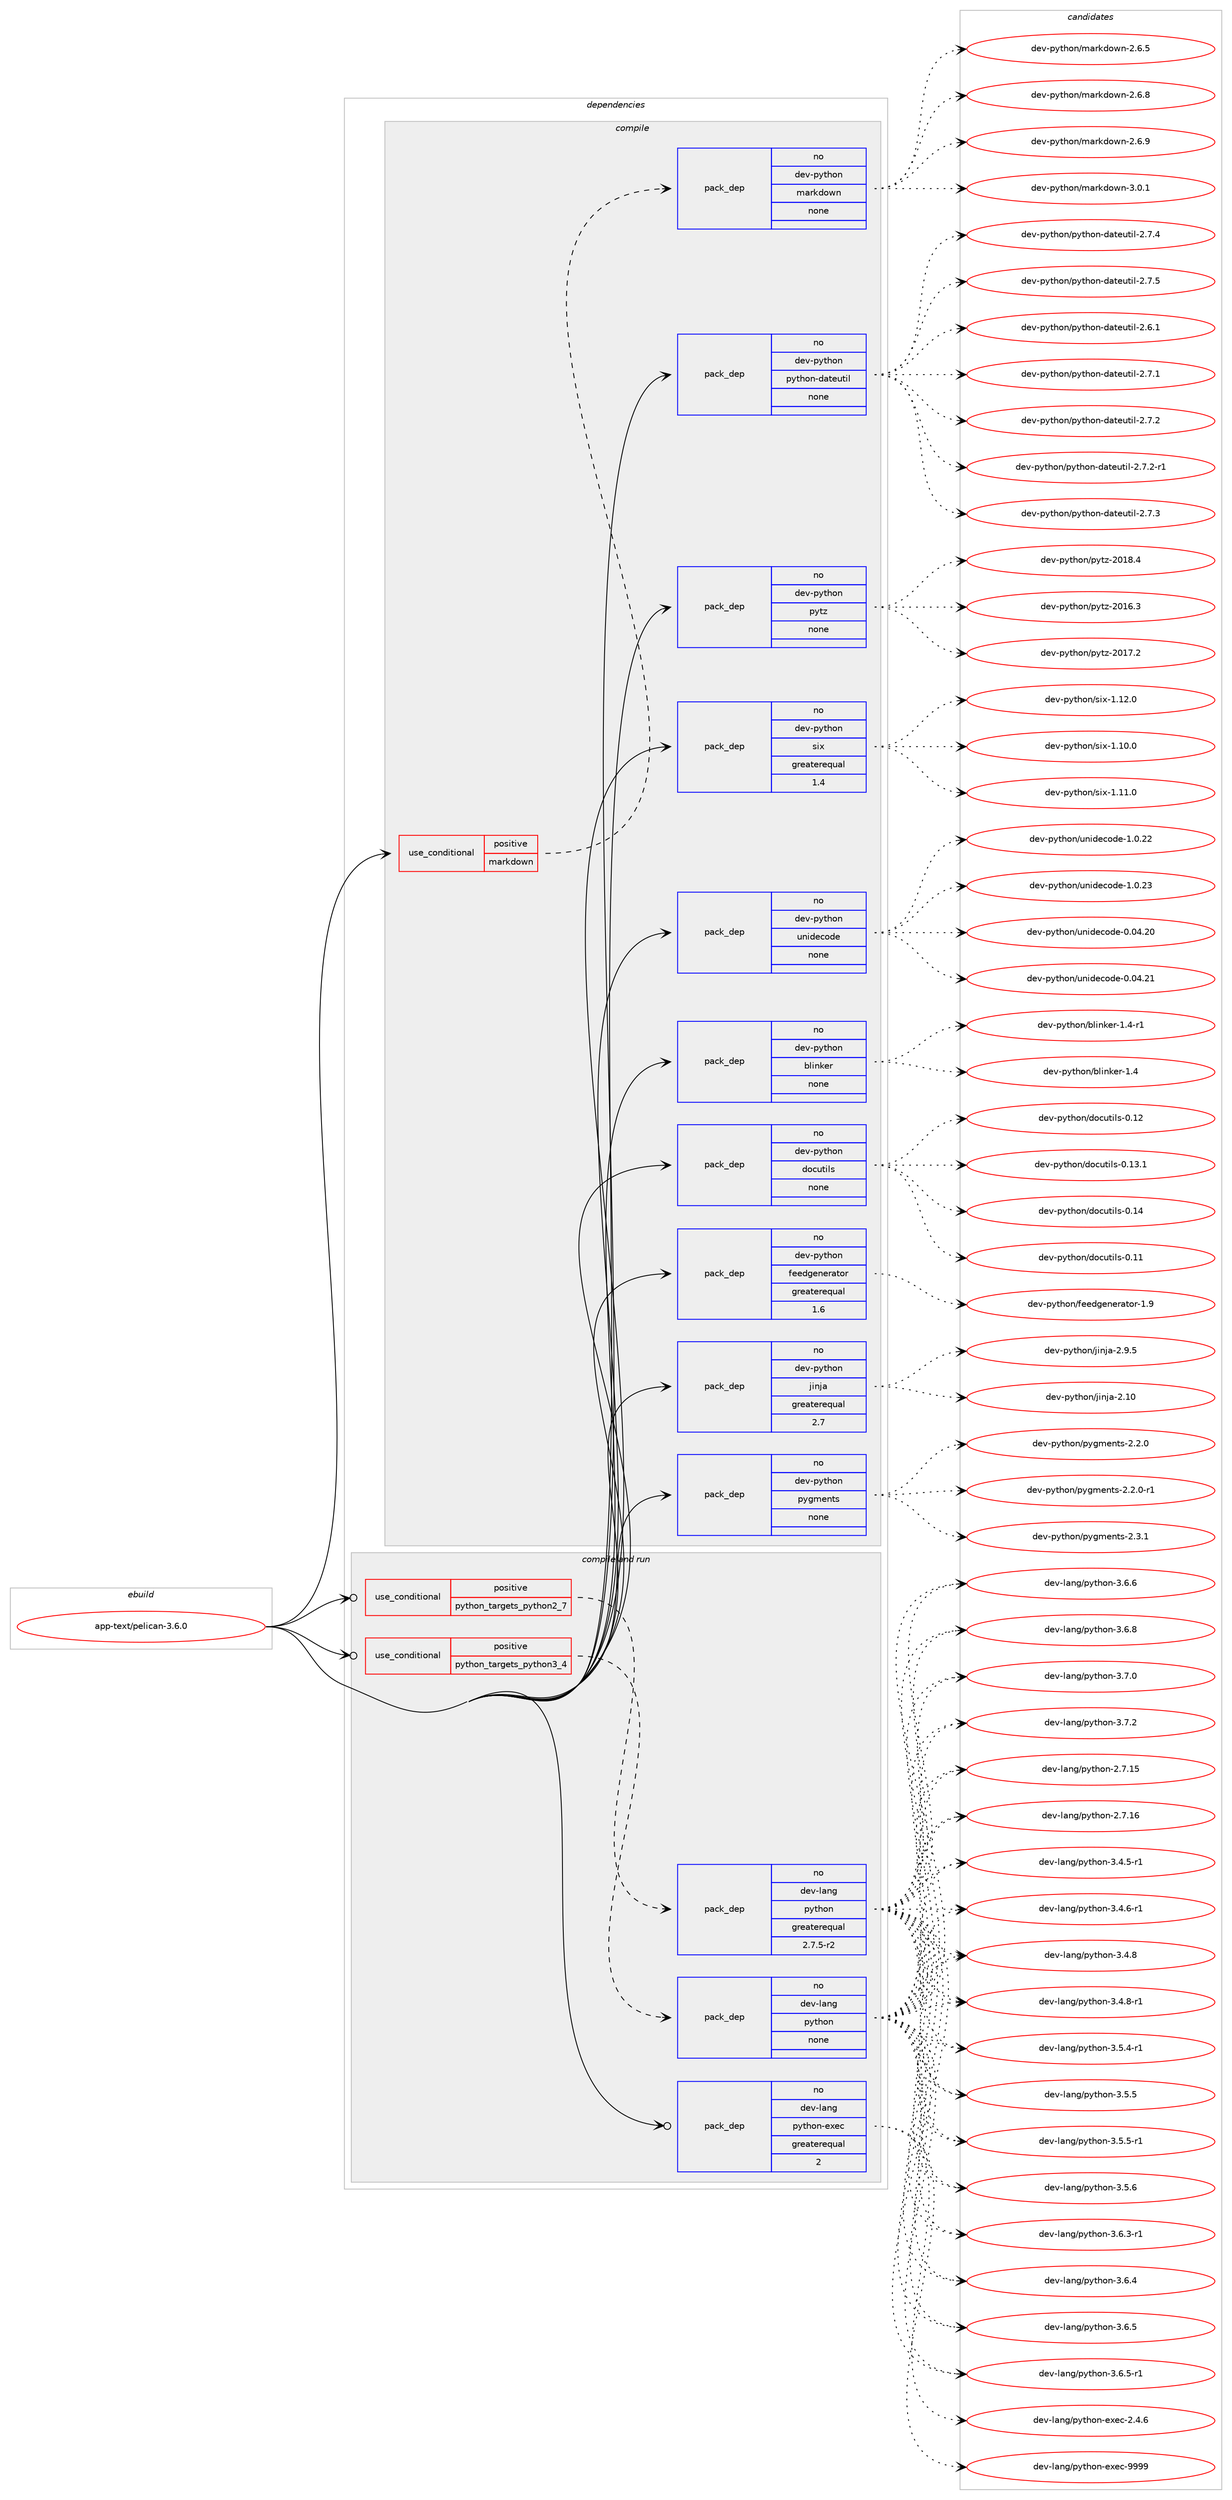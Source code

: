 digraph prolog {

# *************
# Graph options
# *************

newrank=true;
concentrate=true;
compound=true;
graph [rankdir=LR,fontname=Helvetica,fontsize=10,ranksep=1.5];#, ranksep=2.5, nodesep=0.2];
edge  [arrowhead=vee];
node  [fontname=Helvetica,fontsize=10];

# **********
# The ebuild
# **********

subgraph cluster_leftcol {
color=gray;
rank=same;
label=<<i>ebuild</i>>;
id [label="app-text/pelican-3.6.0", color=red, width=4, href="../app-text/pelican-3.6.0.svg"];
}

# ****************
# The dependencies
# ****************

subgraph cluster_midcol {
color=gray;
label=<<i>dependencies</i>>;
subgraph cluster_compile {
fillcolor="#eeeeee";
style=filled;
label=<<i>compile</i>>;
subgraph cond355865 {
dependency1311553 [label=<<TABLE BORDER="0" CELLBORDER="1" CELLSPACING="0" CELLPADDING="4"><TR><TD ROWSPAN="3" CELLPADDING="10">use_conditional</TD></TR><TR><TD>positive</TD></TR><TR><TD>markdown</TD></TR></TABLE>>, shape=none, color=red];
subgraph pack935145 {
dependency1311554 [label=<<TABLE BORDER="0" CELLBORDER="1" CELLSPACING="0" CELLPADDING="4" WIDTH="220"><TR><TD ROWSPAN="6" CELLPADDING="30">pack_dep</TD></TR><TR><TD WIDTH="110">no</TD></TR><TR><TD>dev-python</TD></TR><TR><TD>markdown</TD></TR><TR><TD>none</TD></TR><TR><TD></TD></TR></TABLE>>, shape=none, color=blue];
}
dependency1311553:e -> dependency1311554:w [weight=20,style="dashed",arrowhead="vee"];
}
id:e -> dependency1311553:w [weight=20,style="solid",arrowhead="vee"];
subgraph pack935146 {
dependency1311555 [label=<<TABLE BORDER="0" CELLBORDER="1" CELLSPACING="0" CELLPADDING="4" WIDTH="220"><TR><TD ROWSPAN="6" CELLPADDING="30">pack_dep</TD></TR><TR><TD WIDTH="110">no</TD></TR><TR><TD>dev-python</TD></TR><TR><TD>blinker</TD></TR><TR><TD>none</TD></TR><TR><TD></TD></TR></TABLE>>, shape=none, color=blue];
}
id:e -> dependency1311555:w [weight=20,style="solid",arrowhead="vee"];
subgraph pack935147 {
dependency1311556 [label=<<TABLE BORDER="0" CELLBORDER="1" CELLSPACING="0" CELLPADDING="4" WIDTH="220"><TR><TD ROWSPAN="6" CELLPADDING="30">pack_dep</TD></TR><TR><TD WIDTH="110">no</TD></TR><TR><TD>dev-python</TD></TR><TR><TD>docutils</TD></TR><TR><TD>none</TD></TR><TR><TD></TD></TR></TABLE>>, shape=none, color=blue];
}
id:e -> dependency1311556:w [weight=20,style="solid",arrowhead="vee"];
subgraph pack935148 {
dependency1311557 [label=<<TABLE BORDER="0" CELLBORDER="1" CELLSPACING="0" CELLPADDING="4" WIDTH="220"><TR><TD ROWSPAN="6" CELLPADDING="30">pack_dep</TD></TR><TR><TD WIDTH="110">no</TD></TR><TR><TD>dev-python</TD></TR><TR><TD>feedgenerator</TD></TR><TR><TD>greaterequal</TD></TR><TR><TD>1.6</TD></TR></TABLE>>, shape=none, color=blue];
}
id:e -> dependency1311557:w [weight=20,style="solid",arrowhead="vee"];
subgraph pack935149 {
dependency1311558 [label=<<TABLE BORDER="0" CELLBORDER="1" CELLSPACING="0" CELLPADDING="4" WIDTH="220"><TR><TD ROWSPAN="6" CELLPADDING="30">pack_dep</TD></TR><TR><TD WIDTH="110">no</TD></TR><TR><TD>dev-python</TD></TR><TR><TD>jinja</TD></TR><TR><TD>greaterequal</TD></TR><TR><TD>2.7</TD></TR></TABLE>>, shape=none, color=blue];
}
id:e -> dependency1311558:w [weight=20,style="solid",arrowhead="vee"];
subgraph pack935150 {
dependency1311559 [label=<<TABLE BORDER="0" CELLBORDER="1" CELLSPACING="0" CELLPADDING="4" WIDTH="220"><TR><TD ROWSPAN="6" CELLPADDING="30">pack_dep</TD></TR><TR><TD WIDTH="110">no</TD></TR><TR><TD>dev-python</TD></TR><TR><TD>pygments</TD></TR><TR><TD>none</TD></TR><TR><TD></TD></TR></TABLE>>, shape=none, color=blue];
}
id:e -> dependency1311559:w [weight=20,style="solid",arrowhead="vee"];
subgraph pack935151 {
dependency1311560 [label=<<TABLE BORDER="0" CELLBORDER="1" CELLSPACING="0" CELLPADDING="4" WIDTH="220"><TR><TD ROWSPAN="6" CELLPADDING="30">pack_dep</TD></TR><TR><TD WIDTH="110">no</TD></TR><TR><TD>dev-python</TD></TR><TR><TD>python-dateutil</TD></TR><TR><TD>none</TD></TR><TR><TD></TD></TR></TABLE>>, shape=none, color=blue];
}
id:e -> dependency1311560:w [weight=20,style="solid",arrowhead="vee"];
subgraph pack935152 {
dependency1311561 [label=<<TABLE BORDER="0" CELLBORDER="1" CELLSPACING="0" CELLPADDING="4" WIDTH="220"><TR><TD ROWSPAN="6" CELLPADDING="30">pack_dep</TD></TR><TR><TD WIDTH="110">no</TD></TR><TR><TD>dev-python</TD></TR><TR><TD>pytz</TD></TR><TR><TD>none</TD></TR><TR><TD></TD></TR></TABLE>>, shape=none, color=blue];
}
id:e -> dependency1311561:w [weight=20,style="solid",arrowhead="vee"];
subgraph pack935153 {
dependency1311562 [label=<<TABLE BORDER="0" CELLBORDER="1" CELLSPACING="0" CELLPADDING="4" WIDTH="220"><TR><TD ROWSPAN="6" CELLPADDING="30">pack_dep</TD></TR><TR><TD WIDTH="110">no</TD></TR><TR><TD>dev-python</TD></TR><TR><TD>six</TD></TR><TR><TD>greaterequal</TD></TR><TR><TD>1.4</TD></TR></TABLE>>, shape=none, color=blue];
}
id:e -> dependency1311562:w [weight=20,style="solid",arrowhead="vee"];
subgraph pack935154 {
dependency1311563 [label=<<TABLE BORDER="0" CELLBORDER="1" CELLSPACING="0" CELLPADDING="4" WIDTH="220"><TR><TD ROWSPAN="6" CELLPADDING="30">pack_dep</TD></TR><TR><TD WIDTH="110">no</TD></TR><TR><TD>dev-python</TD></TR><TR><TD>unidecode</TD></TR><TR><TD>none</TD></TR><TR><TD></TD></TR></TABLE>>, shape=none, color=blue];
}
id:e -> dependency1311563:w [weight=20,style="solid",arrowhead="vee"];
}
subgraph cluster_compileandrun {
fillcolor="#eeeeee";
style=filled;
label=<<i>compile and run</i>>;
subgraph cond355866 {
dependency1311564 [label=<<TABLE BORDER="0" CELLBORDER="1" CELLSPACING="0" CELLPADDING="4"><TR><TD ROWSPAN="3" CELLPADDING="10">use_conditional</TD></TR><TR><TD>positive</TD></TR><TR><TD>python_targets_python2_7</TD></TR></TABLE>>, shape=none, color=red];
subgraph pack935155 {
dependency1311565 [label=<<TABLE BORDER="0" CELLBORDER="1" CELLSPACING="0" CELLPADDING="4" WIDTH="220"><TR><TD ROWSPAN="6" CELLPADDING="30">pack_dep</TD></TR><TR><TD WIDTH="110">no</TD></TR><TR><TD>dev-lang</TD></TR><TR><TD>python</TD></TR><TR><TD>greaterequal</TD></TR><TR><TD>2.7.5-r2</TD></TR></TABLE>>, shape=none, color=blue];
}
dependency1311564:e -> dependency1311565:w [weight=20,style="dashed",arrowhead="vee"];
}
id:e -> dependency1311564:w [weight=20,style="solid",arrowhead="odotvee"];
subgraph cond355867 {
dependency1311566 [label=<<TABLE BORDER="0" CELLBORDER="1" CELLSPACING="0" CELLPADDING="4"><TR><TD ROWSPAN="3" CELLPADDING="10">use_conditional</TD></TR><TR><TD>positive</TD></TR><TR><TD>python_targets_python3_4</TD></TR></TABLE>>, shape=none, color=red];
subgraph pack935156 {
dependency1311567 [label=<<TABLE BORDER="0" CELLBORDER="1" CELLSPACING="0" CELLPADDING="4" WIDTH="220"><TR><TD ROWSPAN="6" CELLPADDING="30">pack_dep</TD></TR><TR><TD WIDTH="110">no</TD></TR><TR><TD>dev-lang</TD></TR><TR><TD>python</TD></TR><TR><TD>none</TD></TR><TR><TD></TD></TR></TABLE>>, shape=none, color=blue];
}
dependency1311566:e -> dependency1311567:w [weight=20,style="dashed",arrowhead="vee"];
}
id:e -> dependency1311566:w [weight=20,style="solid",arrowhead="odotvee"];
subgraph pack935157 {
dependency1311568 [label=<<TABLE BORDER="0" CELLBORDER="1" CELLSPACING="0" CELLPADDING="4" WIDTH="220"><TR><TD ROWSPAN="6" CELLPADDING="30">pack_dep</TD></TR><TR><TD WIDTH="110">no</TD></TR><TR><TD>dev-lang</TD></TR><TR><TD>python-exec</TD></TR><TR><TD>greaterequal</TD></TR><TR><TD>2</TD></TR></TABLE>>, shape=none, color=blue];
}
id:e -> dependency1311568:w [weight=20,style="solid",arrowhead="odotvee"];
}
subgraph cluster_run {
fillcolor="#eeeeee";
style=filled;
label=<<i>run</i>>;
}
}

# **************
# The candidates
# **************

subgraph cluster_choices {
rank=same;
color=gray;
label=<<i>candidates</i>>;

subgraph choice935145 {
color=black;
nodesep=1;
choice100101118451121211161041111104710997114107100111119110455046544653 [label="dev-python/markdown-2.6.5", color=red, width=4,href="../dev-python/markdown-2.6.5.svg"];
choice100101118451121211161041111104710997114107100111119110455046544656 [label="dev-python/markdown-2.6.8", color=red, width=4,href="../dev-python/markdown-2.6.8.svg"];
choice100101118451121211161041111104710997114107100111119110455046544657 [label="dev-python/markdown-2.6.9", color=red, width=4,href="../dev-python/markdown-2.6.9.svg"];
choice100101118451121211161041111104710997114107100111119110455146484649 [label="dev-python/markdown-3.0.1", color=red, width=4,href="../dev-python/markdown-3.0.1.svg"];
dependency1311554:e -> choice100101118451121211161041111104710997114107100111119110455046544653:w [style=dotted,weight="100"];
dependency1311554:e -> choice100101118451121211161041111104710997114107100111119110455046544656:w [style=dotted,weight="100"];
dependency1311554:e -> choice100101118451121211161041111104710997114107100111119110455046544657:w [style=dotted,weight="100"];
dependency1311554:e -> choice100101118451121211161041111104710997114107100111119110455146484649:w [style=dotted,weight="100"];
}
subgraph choice935146 {
color=black;
nodesep=1;
choice10010111845112121116104111110479810810511010710111445494652 [label="dev-python/blinker-1.4", color=red, width=4,href="../dev-python/blinker-1.4.svg"];
choice100101118451121211161041111104798108105110107101114454946524511449 [label="dev-python/blinker-1.4-r1", color=red, width=4,href="../dev-python/blinker-1.4-r1.svg"];
dependency1311555:e -> choice10010111845112121116104111110479810810511010710111445494652:w [style=dotted,weight="100"];
dependency1311555:e -> choice100101118451121211161041111104798108105110107101114454946524511449:w [style=dotted,weight="100"];
}
subgraph choice935147 {
color=black;
nodesep=1;
choice1001011184511212111610411111047100111991171161051081154548464949 [label="dev-python/docutils-0.11", color=red, width=4,href="../dev-python/docutils-0.11.svg"];
choice1001011184511212111610411111047100111991171161051081154548464950 [label="dev-python/docutils-0.12", color=red, width=4,href="../dev-python/docutils-0.12.svg"];
choice10010111845112121116104111110471001119911711610510811545484649514649 [label="dev-python/docutils-0.13.1", color=red, width=4,href="../dev-python/docutils-0.13.1.svg"];
choice1001011184511212111610411111047100111991171161051081154548464952 [label="dev-python/docutils-0.14", color=red, width=4,href="../dev-python/docutils-0.14.svg"];
dependency1311556:e -> choice1001011184511212111610411111047100111991171161051081154548464949:w [style=dotted,weight="100"];
dependency1311556:e -> choice1001011184511212111610411111047100111991171161051081154548464950:w [style=dotted,weight="100"];
dependency1311556:e -> choice10010111845112121116104111110471001119911711610510811545484649514649:w [style=dotted,weight="100"];
dependency1311556:e -> choice1001011184511212111610411111047100111991171161051081154548464952:w [style=dotted,weight="100"];
}
subgraph choice935148 {
color=black;
nodesep=1;
choice10010111845112121116104111110471021011011001031011101011149711611111445494657 [label="dev-python/feedgenerator-1.9", color=red, width=4,href="../dev-python/feedgenerator-1.9.svg"];
dependency1311557:e -> choice10010111845112121116104111110471021011011001031011101011149711611111445494657:w [style=dotted,weight="100"];
}
subgraph choice935149 {
color=black;
nodesep=1;
choice1001011184511212111610411111047106105110106974550464948 [label="dev-python/jinja-2.10", color=red, width=4,href="../dev-python/jinja-2.10.svg"];
choice100101118451121211161041111104710610511010697455046574653 [label="dev-python/jinja-2.9.5", color=red, width=4,href="../dev-python/jinja-2.9.5.svg"];
dependency1311558:e -> choice1001011184511212111610411111047106105110106974550464948:w [style=dotted,weight="100"];
dependency1311558:e -> choice100101118451121211161041111104710610511010697455046574653:w [style=dotted,weight="100"];
}
subgraph choice935150 {
color=black;
nodesep=1;
choice1001011184511212111610411111047112121103109101110116115455046504648 [label="dev-python/pygments-2.2.0", color=red, width=4,href="../dev-python/pygments-2.2.0.svg"];
choice10010111845112121116104111110471121211031091011101161154550465046484511449 [label="dev-python/pygments-2.2.0-r1", color=red, width=4,href="../dev-python/pygments-2.2.0-r1.svg"];
choice1001011184511212111610411111047112121103109101110116115455046514649 [label="dev-python/pygments-2.3.1", color=red, width=4,href="../dev-python/pygments-2.3.1.svg"];
dependency1311559:e -> choice1001011184511212111610411111047112121103109101110116115455046504648:w [style=dotted,weight="100"];
dependency1311559:e -> choice10010111845112121116104111110471121211031091011101161154550465046484511449:w [style=dotted,weight="100"];
dependency1311559:e -> choice1001011184511212111610411111047112121103109101110116115455046514649:w [style=dotted,weight="100"];
}
subgraph choice935151 {
color=black;
nodesep=1;
choice10010111845112121116104111110471121211161041111104510097116101117116105108455046544649 [label="dev-python/python-dateutil-2.6.1", color=red, width=4,href="../dev-python/python-dateutil-2.6.1.svg"];
choice10010111845112121116104111110471121211161041111104510097116101117116105108455046554649 [label="dev-python/python-dateutil-2.7.1", color=red, width=4,href="../dev-python/python-dateutil-2.7.1.svg"];
choice10010111845112121116104111110471121211161041111104510097116101117116105108455046554650 [label="dev-python/python-dateutil-2.7.2", color=red, width=4,href="../dev-python/python-dateutil-2.7.2.svg"];
choice100101118451121211161041111104711212111610411111045100971161011171161051084550465546504511449 [label="dev-python/python-dateutil-2.7.2-r1", color=red, width=4,href="../dev-python/python-dateutil-2.7.2-r1.svg"];
choice10010111845112121116104111110471121211161041111104510097116101117116105108455046554651 [label="dev-python/python-dateutil-2.7.3", color=red, width=4,href="../dev-python/python-dateutil-2.7.3.svg"];
choice10010111845112121116104111110471121211161041111104510097116101117116105108455046554652 [label="dev-python/python-dateutil-2.7.4", color=red, width=4,href="../dev-python/python-dateutil-2.7.4.svg"];
choice10010111845112121116104111110471121211161041111104510097116101117116105108455046554653 [label="dev-python/python-dateutil-2.7.5", color=red, width=4,href="../dev-python/python-dateutil-2.7.5.svg"];
dependency1311560:e -> choice10010111845112121116104111110471121211161041111104510097116101117116105108455046544649:w [style=dotted,weight="100"];
dependency1311560:e -> choice10010111845112121116104111110471121211161041111104510097116101117116105108455046554649:w [style=dotted,weight="100"];
dependency1311560:e -> choice10010111845112121116104111110471121211161041111104510097116101117116105108455046554650:w [style=dotted,weight="100"];
dependency1311560:e -> choice100101118451121211161041111104711212111610411111045100971161011171161051084550465546504511449:w [style=dotted,weight="100"];
dependency1311560:e -> choice10010111845112121116104111110471121211161041111104510097116101117116105108455046554651:w [style=dotted,weight="100"];
dependency1311560:e -> choice10010111845112121116104111110471121211161041111104510097116101117116105108455046554652:w [style=dotted,weight="100"];
dependency1311560:e -> choice10010111845112121116104111110471121211161041111104510097116101117116105108455046554653:w [style=dotted,weight="100"];
}
subgraph choice935152 {
color=black;
nodesep=1;
choice100101118451121211161041111104711212111612245504849544651 [label="dev-python/pytz-2016.3", color=red, width=4,href="../dev-python/pytz-2016.3.svg"];
choice100101118451121211161041111104711212111612245504849554650 [label="dev-python/pytz-2017.2", color=red, width=4,href="../dev-python/pytz-2017.2.svg"];
choice100101118451121211161041111104711212111612245504849564652 [label="dev-python/pytz-2018.4", color=red, width=4,href="../dev-python/pytz-2018.4.svg"];
dependency1311561:e -> choice100101118451121211161041111104711212111612245504849544651:w [style=dotted,weight="100"];
dependency1311561:e -> choice100101118451121211161041111104711212111612245504849554650:w [style=dotted,weight="100"];
dependency1311561:e -> choice100101118451121211161041111104711212111612245504849564652:w [style=dotted,weight="100"];
}
subgraph choice935153 {
color=black;
nodesep=1;
choice100101118451121211161041111104711510512045494649484648 [label="dev-python/six-1.10.0", color=red, width=4,href="../dev-python/six-1.10.0.svg"];
choice100101118451121211161041111104711510512045494649494648 [label="dev-python/six-1.11.0", color=red, width=4,href="../dev-python/six-1.11.0.svg"];
choice100101118451121211161041111104711510512045494649504648 [label="dev-python/six-1.12.0", color=red, width=4,href="../dev-python/six-1.12.0.svg"];
dependency1311562:e -> choice100101118451121211161041111104711510512045494649484648:w [style=dotted,weight="100"];
dependency1311562:e -> choice100101118451121211161041111104711510512045494649494648:w [style=dotted,weight="100"];
dependency1311562:e -> choice100101118451121211161041111104711510512045494649504648:w [style=dotted,weight="100"];
}
subgraph choice935154 {
color=black;
nodesep=1;
choice1001011184511212111610411111047117110105100101991111001014548464852465048 [label="dev-python/unidecode-0.04.20", color=red, width=4,href="../dev-python/unidecode-0.04.20.svg"];
choice1001011184511212111610411111047117110105100101991111001014548464852465049 [label="dev-python/unidecode-0.04.21", color=red, width=4,href="../dev-python/unidecode-0.04.21.svg"];
choice10010111845112121116104111110471171101051001019911110010145494648465050 [label="dev-python/unidecode-1.0.22", color=red, width=4,href="../dev-python/unidecode-1.0.22.svg"];
choice10010111845112121116104111110471171101051001019911110010145494648465051 [label="dev-python/unidecode-1.0.23", color=red, width=4,href="../dev-python/unidecode-1.0.23.svg"];
dependency1311563:e -> choice1001011184511212111610411111047117110105100101991111001014548464852465048:w [style=dotted,weight="100"];
dependency1311563:e -> choice1001011184511212111610411111047117110105100101991111001014548464852465049:w [style=dotted,weight="100"];
dependency1311563:e -> choice10010111845112121116104111110471171101051001019911110010145494648465050:w [style=dotted,weight="100"];
dependency1311563:e -> choice10010111845112121116104111110471171101051001019911110010145494648465051:w [style=dotted,weight="100"];
}
subgraph choice935155 {
color=black;
nodesep=1;
choice10010111845108971101034711212111610411111045504655464953 [label="dev-lang/python-2.7.15", color=red, width=4,href="../dev-lang/python-2.7.15.svg"];
choice10010111845108971101034711212111610411111045504655464954 [label="dev-lang/python-2.7.16", color=red, width=4,href="../dev-lang/python-2.7.16.svg"];
choice1001011184510897110103471121211161041111104551465246534511449 [label="dev-lang/python-3.4.5-r1", color=red, width=4,href="../dev-lang/python-3.4.5-r1.svg"];
choice1001011184510897110103471121211161041111104551465246544511449 [label="dev-lang/python-3.4.6-r1", color=red, width=4,href="../dev-lang/python-3.4.6-r1.svg"];
choice100101118451089711010347112121116104111110455146524656 [label="dev-lang/python-3.4.8", color=red, width=4,href="../dev-lang/python-3.4.8.svg"];
choice1001011184510897110103471121211161041111104551465246564511449 [label="dev-lang/python-3.4.8-r1", color=red, width=4,href="../dev-lang/python-3.4.8-r1.svg"];
choice1001011184510897110103471121211161041111104551465346524511449 [label="dev-lang/python-3.5.4-r1", color=red, width=4,href="../dev-lang/python-3.5.4-r1.svg"];
choice100101118451089711010347112121116104111110455146534653 [label="dev-lang/python-3.5.5", color=red, width=4,href="../dev-lang/python-3.5.5.svg"];
choice1001011184510897110103471121211161041111104551465346534511449 [label="dev-lang/python-3.5.5-r1", color=red, width=4,href="../dev-lang/python-3.5.5-r1.svg"];
choice100101118451089711010347112121116104111110455146534654 [label="dev-lang/python-3.5.6", color=red, width=4,href="../dev-lang/python-3.5.6.svg"];
choice1001011184510897110103471121211161041111104551465446514511449 [label="dev-lang/python-3.6.3-r1", color=red, width=4,href="../dev-lang/python-3.6.3-r1.svg"];
choice100101118451089711010347112121116104111110455146544652 [label="dev-lang/python-3.6.4", color=red, width=4,href="../dev-lang/python-3.6.4.svg"];
choice100101118451089711010347112121116104111110455146544653 [label="dev-lang/python-3.6.5", color=red, width=4,href="../dev-lang/python-3.6.5.svg"];
choice1001011184510897110103471121211161041111104551465446534511449 [label="dev-lang/python-3.6.5-r1", color=red, width=4,href="../dev-lang/python-3.6.5-r1.svg"];
choice100101118451089711010347112121116104111110455146544654 [label="dev-lang/python-3.6.6", color=red, width=4,href="../dev-lang/python-3.6.6.svg"];
choice100101118451089711010347112121116104111110455146544656 [label="dev-lang/python-3.6.8", color=red, width=4,href="../dev-lang/python-3.6.8.svg"];
choice100101118451089711010347112121116104111110455146554648 [label="dev-lang/python-3.7.0", color=red, width=4,href="../dev-lang/python-3.7.0.svg"];
choice100101118451089711010347112121116104111110455146554650 [label="dev-lang/python-3.7.2", color=red, width=4,href="../dev-lang/python-3.7.2.svg"];
dependency1311565:e -> choice10010111845108971101034711212111610411111045504655464953:w [style=dotted,weight="100"];
dependency1311565:e -> choice10010111845108971101034711212111610411111045504655464954:w [style=dotted,weight="100"];
dependency1311565:e -> choice1001011184510897110103471121211161041111104551465246534511449:w [style=dotted,weight="100"];
dependency1311565:e -> choice1001011184510897110103471121211161041111104551465246544511449:w [style=dotted,weight="100"];
dependency1311565:e -> choice100101118451089711010347112121116104111110455146524656:w [style=dotted,weight="100"];
dependency1311565:e -> choice1001011184510897110103471121211161041111104551465246564511449:w [style=dotted,weight="100"];
dependency1311565:e -> choice1001011184510897110103471121211161041111104551465346524511449:w [style=dotted,weight="100"];
dependency1311565:e -> choice100101118451089711010347112121116104111110455146534653:w [style=dotted,weight="100"];
dependency1311565:e -> choice1001011184510897110103471121211161041111104551465346534511449:w [style=dotted,weight="100"];
dependency1311565:e -> choice100101118451089711010347112121116104111110455146534654:w [style=dotted,weight="100"];
dependency1311565:e -> choice1001011184510897110103471121211161041111104551465446514511449:w [style=dotted,weight="100"];
dependency1311565:e -> choice100101118451089711010347112121116104111110455146544652:w [style=dotted,weight="100"];
dependency1311565:e -> choice100101118451089711010347112121116104111110455146544653:w [style=dotted,weight="100"];
dependency1311565:e -> choice1001011184510897110103471121211161041111104551465446534511449:w [style=dotted,weight="100"];
dependency1311565:e -> choice100101118451089711010347112121116104111110455146544654:w [style=dotted,weight="100"];
dependency1311565:e -> choice100101118451089711010347112121116104111110455146544656:w [style=dotted,weight="100"];
dependency1311565:e -> choice100101118451089711010347112121116104111110455146554648:w [style=dotted,weight="100"];
dependency1311565:e -> choice100101118451089711010347112121116104111110455146554650:w [style=dotted,weight="100"];
}
subgraph choice935156 {
color=black;
nodesep=1;
choice10010111845108971101034711212111610411111045504655464953 [label="dev-lang/python-2.7.15", color=red, width=4,href="../dev-lang/python-2.7.15.svg"];
choice10010111845108971101034711212111610411111045504655464954 [label="dev-lang/python-2.7.16", color=red, width=4,href="../dev-lang/python-2.7.16.svg"];
choice1001011184510897110103471121211161041111104551465246534511449 [label="dev-lang/python-3.4.5-r1", color=red, width=4,href="../dev-lang/python-3.4.5-r1.svg"];
choice1001011184510897110103471121211161041111104551465246544511449 [label="dev-lang/python-3.4.6-r1", color=red, width=4,href="../dev-lang/python-3.4.6-r1.svg"];
choice100101118451089711010347112121116104111110455146524656 [label="dev-lang/python-3.4.8", color=red, width=4,href="../dev-lang/python-3.4.8.svg"];
choice1001011184510897110103471121211161041111104551465246564511449 [label="dev-lang/python-3.4.8-r1", color=red, width=4,href="../dev-lang/python-3.4.8-r1.svg"];
choice1001011184510897110103471121211161041111104551465346524511449 [label="dev-lang/python-3.5.4-r1", color=red, width=4,href="../dev-lang/python-3.5.4-r1.svg"];
choice100101118451089711010347112121116104111110455146534653 [label="dev-lang/python-3.5.5", color=red, width=4,href="../dev-lang/python-3.5.5.svg"];
choice1001011184510897110103471121211161041111104551465346534511449 [label="dev-lang/python-3.5.5-r1", color=red, width=4,href="../dev-lang/python-3.5.5-r1.svg"];
choice100101118451089711010347112121116104111110455146534654 [label="dev-lang/python-3.5.6", color=red, width=4,href="../dev-lang/python-3.5.6.svg"];
choice1001011184510897110103471121211161041111104551465446514511449 [label="dev-lang/python-3.6.3-r1", color=red, width=4,href="../dev-lang/python-3.6.3-r1.svg"];
choice100101118451089711010347112121116104111110455146544652 [label="dev-lang/python-3.6.4", color=red, width=4,href="../dev-lang/python-3.6.4.svg"];
choice100101118451089711010347112121116104111110455146544653 [label="dev-lang/python-3.6.5", color=red, width=4,href="../dev-lang/python-3.6.5.svg"];
choice1001011184510897110103471121211161041111104551465446534511449 [label="dev-lang/python-3.6.5-r1", color=red, width=4,href="../dev-lang/python-3.6.5-r1.svg"];
choice100101118451089711010347112121116104111110455146544654 [label="dev-lang/python-3.6.6", color=red, width=4,href="../dev-lang/python-3.6.6.svg"];
choice100101118451089711010347112121116104111110455146544656 [label="dev-lang/python-3.6.8", color=red, width=4,href="../dev-lang/python-3.6.8.svg"];
choice100101118451089711010347112121116104111110455146554648 [label="dev-lang/python-3.7.0", color=red, width=4,href="../dev-lang/python-3.7.0.svg"];
choice100101118451089711010347112121116104111110455146554650 [label="dev-lang/python-3.7.2", color=red, width=4,href="../dev-lang/python-3.7.2.svg"];
dependency1311567:e -> choice10010111845108971101034711212111610411111045504655464953:w [style=dotted,weight="100"];
dependency1311567:e -> choice10010111845108971101034711212111610411111045504655464954:w [style=dotted,weight="100"];
dependency1311567:e -> choice1001011184510897110103471121211161041111104551465246534511449:w [style=dotted,weight="100"];
dependency1311567:e -> choice1001011184510897110103471121211161041111104551465246544511449:w [style=dotted,weight="100"];
dependency1311567:e -> choice100101118451089711010347112121116104111110455146524656:w [style=dotted,weight="100"];
dependency1311567:e -> choice1001011184510897110103471121211161041111104551465246564511449:w [style=dotted,weight="100"];
dependency1311567:e -> choice1001011184510897110103471121211161041111104551465346524511449:w [style=dotted,weight="100"];
dependency1311567:e -> choice100101118451089711010347112121116104111110455146534653:w [style=dotted,weight="100"];
dependency1311567:e -> choice1001011184510897110103471121211161041111104551465346534511449:w [style=dotted,weight="100"];
dependency1311567:e -> choice100101118451089711010347112121116104111110455146534654:w [style=dotted,weight="100"];
dependency1311567:e -> choice1001011184510897110103471121211161041111104551465446514511449:w [style=dotted,weight="100"];
dependency1311567:e -> choice100101118451089711010347112121116104111110455146544652:w [style=dotted,weight="100"];
dependency1311567:e -> choice100101118451089711010347112121116104111110455146544653:w [style=dotted,weight="100"];
dependency1311567:e -> choice1001011184510897110103471121211161041111104551465446534511449:w [style=dotted,weight="100"];
dependency1311567:e -> choice100101118451089711010347112121116104111110455146544654:w [style=dotted,weight="100"];
dependency1311567:e -> choice100101118451089711010347112121116104111110455146544656:w [style=dotted,weight="100"];
dependency1311567:e -> choice100101118451089711010347112121116104111110455146554648:w [style=dotted,weight="100"];
dependency1311567:e -> choice100101118451089711010347112121116104111110455146554650:w [style=dotted,weight="100"];
}
subgraph choice935157 {
color=black;
nodesep=1;
choice1001011184510897110103471121211161041111104510112010199455046524654 [label="dev-lang/python-exec-2.4.6", color=red, width=4,href="../dev-lang/python-exec-2.4.6.svg"];
choice10010111845108971101034711212111610411111045101120101994557575757 [label="dev-lang/python-exec-9999", color=red, width=4,href="../dev-lang/python-exec-9999.svg"];
dependency1311568:e -> choice1001011184510897110103471121211161041111104510112010199455046524654:w [style=dotted,weight="100"];
dependency1311568:e -> choice10010111845108971101034711212111610411111045101120101994557575757:w [style=dotted,weight="100"];
}
}

}

